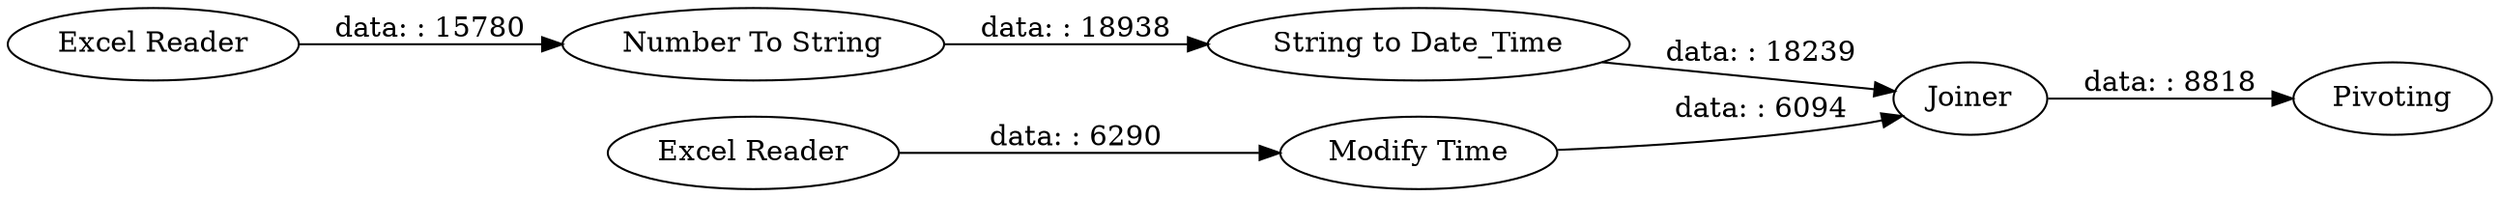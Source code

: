 digraph {
	"2001014558693495543_3" [label="Modify Time"]
	"2001014558693495543_6" [label=Joiner]
	"2001014558693495543_2" [label="Excel Reader"]
	"2001014558693495543_4" [label="Number To String"]
	"2001014558693495543_5" [label="String to Date_Time"]
	"2001014558693495543_1" [label="Excel Reader"]
	"2001014558693495543_7" [label=Pivoting]
	"2001014558693495543_1" -> "2001014558693495543_3" [label="data: : 6290"]
	"2001014558693495543_5" -> "2001014558693495543_6" [label="data: : 18239"]
	"2001014558693495543_3" -> "2001014558693495543_6" [label="data: : 6094"]
	"2001014558693495543_6" -> "2001014558693495543_7" [label="data: : 8818"]
	"2001014558693495543_2" -> "2001014558693495543_4" [label="data: : 15780"]
	"2001014558693495543_4" -> "2001014558693495543_5" [label="data: : 18938"]
	rankdir=LR
}
